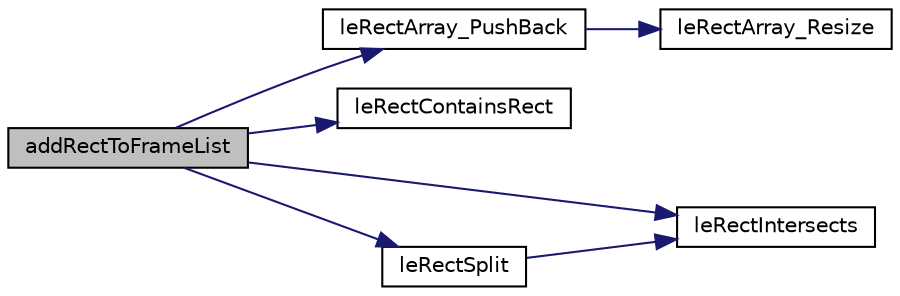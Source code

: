 digraph "addRectToFrameList"
{
 // LATEX_PDF_SIZE
  edge [fontname="Helvetica",fontsize="10",labelfontname="Helvetica",labelfontsize="10"];
  node [fontname="Helvetica",fontsize="10",shape=record];
  rankdir="LR";
  Node1 [label="addRectToFrameList",height=0.2,width=0.4,color="black", fillcolor="grey75", style="filled", fontcolor="black",tooltip=" "];
  Node1 -> Node2 [color="midnightblue",fontsize="10",style="solid",fontname="Helvetica"];
  Node2 [label="leRectArray_PushBack",height=0.2,width=0.4,color="black", fillcolor="white", style="filled",URL="$legato__rectarray_8c.html#a1924fab32033596292d6a683ef16b118",tooltip=" "];
  Node2 -> Node3 [color="midnightblue",fontsize="10",style="solid",fontname="Helvetica"];
  Node3 [label="leRectArray_Resize",height=0.2,width=0.4,color="black", fillcolor="white", style="filled",URL="$legato__rectarray_8c.html#a6123326d02489c988cf6eabc17c04d71",tooltip=" "];
  Node1 -> Node4 [color="midnightblue",fontsize="10",style="solid",fontname="Helvetica"];
  Node4 [label="leRectContainsRect",height=0.2,width=0.4,color="black", fillcolor="white", style="filled",URL="$legato__rect_8c.html#ab6d15071824a10441f7d84399b20c275",tooltip=" "];
  Node1 -> Node5 [color="midnightblue",fontsize="10",style="solid",fontname="Helvetica"];
  Node5 [label="leRectIntersects",height=0.2,width=0.4,color="black", fillcolor="white", style="filled",URL="$legato__rect_8c.html#a3ae2e8d6ed6a3a5af11b9273fb02195d",tooltip=" "];
  Node1 -> Node6 [color="midnightblue",fontsize="10",style="solid",fontname="Helvetica"];
  Node6 [label="leRectSplit",height=0.2,width=0.4,color="black", fillcolor="white", style="filled",URL="$legato__rect_8c.html#a81e4f07e48e1e183c9bb06828febdb58",tooltip=" "];
  Node6 -> Node5 [color="midnightblue",fontsize="10",style="solid",fontname="Helvetica"];
}
